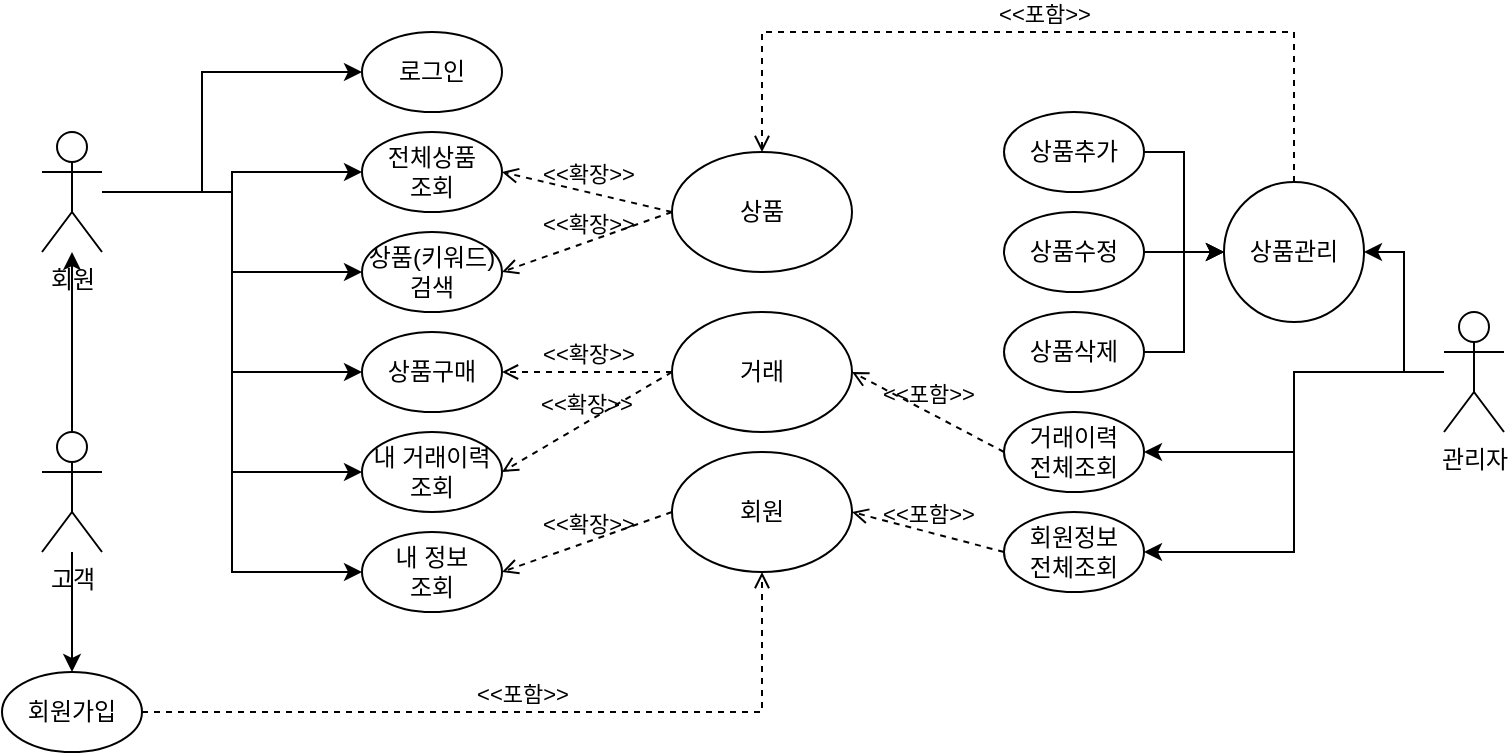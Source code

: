 <mxfile version="22.0.4" type="device">
  <diagram name="페이지-1" id="TqrH6-Eq9_K3HOuwOP_P">
    <mxGraphModel dx="1674" dy="790" grid="1" gridSize="10" guides="1" tooltips="1" connect="1" arrows="1" fold="1" page="1" pageScale="1" pageWidth="827" pageHeight="1169" math="0" shadow="0">
      <root>
        <mxCell id="0" />
        <mxCell id="1" parent="0" />
        <mxCell id="qsNLnsfJQvfggT2bFRAm-9" style="edgeStyle=orthogonalEdgeStyle;rounded=0;orthogonalLoop=1;jettySize=auto;html=1;entryX=0;entryY=0.5;entryDx=0;entryDy=0;" parent="1" source="qsNLnsfJQvfggT2bFRAm-2" target="qsNLnsfJQvfggT2bFRAm-17" edge="1">
          <mxGeometry relative="1" as="geometry">
            <mxPoint x="160" y="100" as="targetPoint" />
            <Array as="points">
              <mxPoint x="120" y="120" />
              <mxPoint x="120" y="60" />
            </Array>
          </mxGeometry>
        </mxCell>
        <mxCell id="qsNLnsfJQvfggT2bFRAm-25" style="edgeStyle=orthogonalEdgeStyle;rounded=0;orthogonalLoop=1;jettySize=auto;html=1;entryX=0;entryY=0.5;entryDx=0;entryDy=0;" parent="1" source="qsNLnsfJQvfggT2bFRAm-2" target="qsNLnsfJQvfggT2bFRAm-22" edge="1">
          <mxGeometry relative="1" as="geometry" />
        </mxCell>
        <mxCell id="qsNLnsfJQvfggT2bFRAm-26" style="edgeStyle=orthogonalEdgeStyle;rounded=0;orthogonalLoop=1;jettySize=auto;html=1;entryX=0;entryY=0.5;entryDx=0;entryDy=0;" parent="1" source="qsNLnsfJQvfggT2bFRAm-2" target="qsNLnsfJQvfggT2bFRAm-23" edge="1">
          <mxGeometry relative="1" as="geometry" />
        </mxCell>
        <mxCell id="qsNLnsfJQvfggT2bFRAm-40" style="edgeStyle=orthogonalEdgeStyle;rounded=0;orthogonalLoop=1;jettySize=auto;html=1;entryX=0;entryY=0.5;entryDx=0;entryDy=0;" parent="1" source="qsNLnsfJQvfggT2bFRAm-2" target="qsNLnsfJQvfggT2bFRAm-27" edge="1">
          <mxGeometry relative="1" as="geometry" />
        </mxCell>
        <mxCell id="qsNLnsfJQvfggT2bFRAm-41" style="edgeStyle=orthogonalEdgeStyle;rounded=0;orthogonalLoop=1;jettySize=auto;html=1;entryX=0;entryY=0.5;entryDx=0;entryDy=0;" parent="1" source="qsNLnsfJQvfggT2bFRAm-2" target="qsNLnsfJQvfggT2bFRAm-39" edge="1">
          <mxGeometry relative="1" as="geometry" />
        </mxCell>
        <mxCell id="qsNLnsfJQvfggT2bFRAm-43" style="edgeStyle=orthogonalEdgeStyle;rounded=0;orthogonalLoop=1;jettySize=auto;html=1;entryX=0;entryY=0.5;entryDx=0;entryDy=0;" parent="1" source="qsNLnsfJQvfggT2bFRAm-2" target="qsNLnsfJQvfggT2bFRAm-42" edge="1">
          <mxGeometry relative="1" as="geometry" />
        </mxCell>
        <object label="회원" id="qsNLnsfJQvfggT2bFRAm-2">
          <mxCell style="shape=umlActor;verticalLabelPosition=bottom;verticalAlign=top;html=1;direction=east;" parent="1" vertex="1">
            <mxGeometry x="40" y="90" width="30" height="60" as="geometry" />
          </mxCell>
        </object>
        <mxCell id="qsNLnsfJQvfggT2bFRAm-57" style="edgeStyle=orthogonalEdgeStyle;rounded=0;orthogonalLoop=1;jettySize=auto;html=1;entryX=1;entryY=0.5;entryDx=0;entryDy=0;" parent="1" source="qsNLnsfJQvfggT2bFRAm-10" target="qsNLnsfJQvfggT2bFRAm-53" edge="1">
          <mxGeometry relative="1" as="geometry" />
        </mxCell>
        <mxCell id="qsNLnsfJQvfggT2bFRAm-62" style="edgeStyle=orthogonalEdgeStyle;rounded=0;orthogonalLoop=1;jettySize=auto;html=1;entryX=1;entryY=0.5;entryDx=0;entryDy=0;" parent="1" source="qsNLnsfJQvfggT2bFRAm-10" target="qsNLnsfJQvfggT2bFRAm-60" edge="1">
          <mxGeometry relative="1" as="geometry" />
        </mxCell>
        <mxCell id="qsNLnsfJQvfggT2bFRAm-63" style="edgeStyle=orthogonalEdgeStyle;rounded=0;orthogonalLoop=1;jettySize=auto;html=1;entryX=1;entryY=0.5;entryDx=0;entryDy=0;" parent="1" source="qsNLnsfJQvfggT2bFRAm-10" target="qsNLnsfJQvfggT2bFRAm-61" edge="1">
          <mxGeometry relative="1" as="geometry" />
        </mxCell>
        <mxCell id="qsNLnsfJQvfggT2bFRAm-10" value="관리자&lt;br&gt;" style="shape=umlActor;verticalLabelPosition=bottom;verticalAlign=top;html=1;" parent="1" vertex="1">
          <mxGeometry x="741" y="180" width="30" height="60" as="geometry" />
        </mxCell>
        <mxCell id="qsNLnsfJQvfggT2bFRAm-17" value="로그인" style="ellipse;whiteSpace=wrap;html=1;" parent="1" vertex="1">
          <mxGeometry x="200" y="40" width="70" height="40" as="geometry" />
        </mxCell>
        <mxCell id="qsNLnsfJQvfggT2bFRAm-22" value="전체상품&lt;br&gt;조회" style="ellipse;whiteSpace=wrap;html=1;" parent="1" vertex="1">
          <mxGeometry x="200" y="90" width="70" height="40" as="geometry" />
        </mxCell>
        <mxCell id="qsNLnsfJQvfggT2bFRAm-23" value="상품(키워드)검색" style="ellipse;whiteSpace=wrap;html=1;" parent="1" vertex="1">
          <mxGeometry x="200" y="140" width="70" height="40" as="geometry" />
        </mxCell>
        <mxCell id="qsNLnsfJQvfggT2bFRAm-27" value="상품구매" style="ellipse;whiteSpace=wrap;html=1;" parent="1" vertex="1">
          <mxGeometry x="200" y="190" width="70" height="40" as="geometry" />
        </mxCell>
        <mxCell id="qsNLnsfJQvfggT2bFRAm-28" value="상품" style="ellipse;whiteSpace=wrap;html=1;" parent="1" vertex="1">
          <mxGeometry x="355" y="100" width="90" height="60" as="geometry" />
        </mxCell>
        <mxCell id="qsNLnsfJQvfggT2bFRAm-29" value="&amp;lt;&amp;lt;확장&amp;gt;&amp;gt;" style="html=1;verticalAlign=bottom;labelBackgroundColor=none;endArrow=open;endFill=0;dashed=1;rounded=0;exitX=0;exitY=0.5;exitDx=0;exitDy=0;entryX=1;entryY=0.5;entryDx=0;entryDy=0;" parent="1" source="qsNLnsfJQvfggT2bFRAm-28" target="qsNLnsfJQvfggT2bFRAm-22" edge="1">
          <mxGeometry width="160" relative="1" as="geometry">
            <mxPoint x="320" y="190" as="sourcePoint" />
            <mxPoint x="480" y="190" as="targetPoint" />
          </mxGeometry>
        </mxCell>
        <mxCell id="qsNLnsfJQvfggT2bFRAm-30" value="&amp;lt;&amp;lt;확장&amp;gt;&amp;gt;" style="html=1;verticalAlign=bottom;labelBackgroundColor=none;endArrow=open;endFill=0;dashed=1;rounded=0;entryX=1;entryY=0.5;entryDx=0;entryDy=0;exitX=0;exitY=0.5;exitDx=0;exitDy=0;" parent="1" source="qsNLnsfJQvfggT2bFRAm-28" target="qsNLnsfJQvfggT2bFRAm-23" edge="1">
          <mxGeometry width="160" relative="1" as="geometry">
            <mxPoint x="310" y="130" as="sourcePoint" />
            <mxPoint x="280" y="120" as="targetPoint" />
          </mxGeometry>
        </mxCell>
        <mxCell id="qsNLnsfJQvfggT2bFRAm-36" value="" style="edgeStyle=orthogonalEdgeStyle;rounded=0;orthogonalLoop=1;jettySize=auto;html=1;" parent="1" source="qsNLnsfJQvfggT2bFRAm-33" target="qsNLnsfJQvfggT2bFRAm-2" edge="1">
          <mxGeometry relative="1" as="geometry" />
        </mxCell>
        <mxCell id="3iBlblyJmUkQZb7cWtiA-2" style="edgeStyle=orthogonalEdgeStyle;rounded=0;orthogonalLoop=1;jettySize=auto;html=1;" edge="1" parent="1" source="qsNLnsfJQvfggT2bFRAm-33" target="3iBlblyJmUkQZb7cWtiA-1">
          <mxGeometry relative="1" as="geometry" />
        </mxCell>
        <object label="고객" id="qsNLnsfJQvfggT2bFRAm-33">
          <mxCell style="shape=umlActor;verticalLabelPosition=bottom;verticalAlign=top;html=1;direction=east;" parent="1" vertex="1">
            <mxGeometry x="40" y="240" width="30" height="60" as="geometry" />
          </mxCell>
        </object>
        <mxCell id="qsNLnsfJQvfggT2bFRAm-39" value="내 거래이력&lt;br&gt;조회" style="ellipse;whiteSpace=wrap;html=1;" parent="1" vertex="1">
          <mxGeometry x="200" y="240" width="70" height="40" as="geometry" />
        </mxCell>
        <mxCell id="qsNLnsfJQvfggT2bFRAm-42" value="내 정보&lt;br&gt;조회" style="ellipse;whiteSpace=wrap;html=1;" parent="1" vertex="1">
          <mxGeometry x="200" y="290" width="70" height="40" as="geometry" />
        </mxCell>
        <mxCell id="qsNLnsfJQvfggT2bFRAm-44" value="거래" style="ellipse;whiteSpace=wrap;html=1;" parent="1" vertex="1">
          <mxGeometry x="355" y="180" width="90" height="60" as="geometry" />
        </mxCell>
        <mxCell id="qsNLnsfJQvfggT2bFRAm-45" value="&amp;lt;&amp;lt;확장&amp;gt;&amp;gt;" style="html=1;verticalAlign=bottom;labelBackgroundColor=none;endArrow=open;endFill=0;dashed=1;rounded=0;entryX=1;entryY=0.5;entryDx=0;entryDy=0;exitX=0;exitY=0.5;exitDx=0;exitDy=0;" parent="1" source="qsNLnsfJQvfggT2bFRAm-44" target="qsNLnsfJQvfggT2bFRAm-39" edge="1">
          <mxGeometry width="160" relative="1" as="geometry">
            <mxPoint x="370" y="240" as="sourcePoint" />
            <mxPoint x="280" y="120" as="targetPoint" />
          </mxGeometry>
        </mxCell>
        <mxCell id="qsNLnsfJQvfggT2bFRAm-46" value="&amp;lt;&amp;lt;확장&amp;gt;&amp;gt;" style="html=1;verticalAlign=bottom;labelBackgroundColor=none;endArrow=open;endFill=0;dashed=1;rounded=0;entryX=1;entryY=0.5;entryDx=0;entryDy=0;exitX=0;exitY=0.5;exitDx=0;exitDy=0;" parent="1" source="qsNLnsfJQvfggT2bFRAm-44" target="qsNLnsfJQvfggT2bFRAm-27" edge="1">
          <mxGeometry width="160" relative="1" as="geometry">
            <mxPoint x="370" y="250" as="sourcePoint" />
            <mxPoint x="280" y="270" as="targetPoint" />
          </mxGeometry>
        </mxCell>
        <mxCell id="qsNLnsfJQvfggT2bFRAm-47" value="회원" style="ellipse;whiteSpace=wrap;html=1;" parent="1" vertex="1">
          <mxGeometry x="355" y="250" width="90" height="60" as="geometry" />
        </mxCell>
        <mxCell id="qsNLnsfJQvfggT2bFRAm-48" value="&amp;lt;&amp;lt;확장&amp;gt;&amp;gt;" style="html=1;verticalAlign=bottom;labelBackgroundColor=none;endArrow=open;endFill=0;dashed=1;rounded=0;entryX=1;entryY=0.5;entryDx=0;entryDy=0;exitX=0;exitY=0.5;exitDx=0;exitDy=0;" parent="1" source="qsNLnsfJQvfggT2bFRAm-47" target="qsNLnsfJQvfggT2bFRAm-42" edge="1">
          <mxGeometry width="160" relative="1" as="geometry">
            <mxPoint x="370" y="220" as="sourcePoint" />
            <mxPoint x="280" y="270" as="targetPoint" />
          </mxGeometry>
        </mxCell>
        <mxCell id="qsNLnsfJQvfggT2bFRAm-54" style="edgeStyle=orthogonalEdgeStyle;rounded=0;orthogonalLoop=1;jettySize=auto;html=1;entryX=0;entryY=0.5;entryDx=0;entryDy=0;" parent="1" source="qsNLnsfJQvfggT2bFRAm-49" target="qsNLnsfJQvfggT2bFRAm-53" edge="1">
          <mxGeometry relative="1" as="geometry" />
        </mxCell>
        <mxCell id="qsNLnsfJQvfggT2bFRAm-49" value="상품추가" style="ellipse;whiteSpace=wrap;html=1;" parent="1" vertex="1">
          <mxGeometry x="521" y="80" width="70" height="40" as="geometry" />
        </mxCell>
        <mxCell id="qsNLnsfJQvfggT2bFRAm-55" style="edgeStyle=orthogonalEdgeStyle;rounded=0;orthogonalLoop=1;jettySize=auto;html=1;" parent="1" source="qsNLnsfJQvfggT2bFRAm-50" target="qsNLnsfJQvfggT2bFRAm-53" edge="1">
          <mxGeometry relative="1" as="geometry" />
        </mxCell>
        <mxCell id="qsNLnsfJQvfggT2bFRAm-50" value="상품수정" style="ellipse;whiteSpace=wrap;html=1;" parent="1" vertex="1">
          <mxGeometry x="521" y="130" width="70" height="40" as="geometry" />
        </mxCell>
        <mxCell id="qsNLnsfJQvfggT2bFRAm-56" style="edgeStyle=orthogonalEdgeStyle;rounded=0;orthogonalLoop=1;jettySize=auto;html=1;" parent="1" source="qsNLnsfJQvfggT2bFRAm-51" target="qsNLnsfJQvfggT2bFRAm-53" edge="1">
          <mxGeometry relative="1" as="geometry" />
        </mxCell>
        <mxCell id="qsNLnsfJQvfggT2bFRAm-51" value="상품삭제" style="ellipse;whiteSpace=wrap;html=1;" parent="1" vertex="1">
          <mxGeometry x="521" y="180" width="70" height="40" as="geometry" />
        </mxCell>
        <mxCell id="qsNLnsfJQvfggT2bFRAm-53" value="상품관리" style="ellipse;whiteSpace=wrap;html=1;" parent="1" vertex="1">
          <mxGeometry x="631" y="115" width="70" height="70" as="geometry" />
        </mxCell>
        <mxCell id="qsNLnsfJQvfggT2bFRAm-59" value="&amp;lt;&amp;lt;포함&amp;gt;&amp;gt;" style="html=1;verticalAlign=bottom;labelBackgroundColor=none;endArrow=open;endFill=0;dashed=1;rounded=0;exitX=0.5;exitY=0;exitDx=0;exitDy=0;entryX=0.5;entryY=0;entryDx=0;entryDy=0;" parent="1" source="qsNLnsfJQvfggT2bFRAm-53" target="qsNLnsfJQvfggT2bFRAm-28" edge="1">
          <mxGeometry width="160" relative="1" as="geometry">
            <mxPoint x="370" y="140" as="sourcePoint" />
            <mxPoint x="470" y="70" as="targetPoint" />
            <Array as="points">
              <mxPoint x="666" y="40" />
              <mxPoint x="560" y="40" />
              <mxPoint x="400" y="40" />
            </Array>
          </mxGeometry>
        </mxCell>
        <mxCell id="qsNLnsfJQvfggT2bFRAm-60" value="거래이력&lt;br&gt;전체조회" style="ellipse;whiteSpace=wrap;html=1;" parent="1" vertex="1">
          <mxGeometry x="521" y="230" width="70" height="40" as="geometry" />
        </mxCell>
        <mxCell id="qsNLnsfJQvfggT2bFRAm-61" value="회원정보&lt;br&gt;전체조회" style="ellipse;whiteSpace=wrap;html=1;" parent="1" vertex="1">
          <mxGeometry x="521" y="280" width="70" height="40" as="geometry" />
        </mxCell>
        <mxCell id="qsNLnsfJQvfggT2bFRAm-65" value="&amp;lt;&amp;lt;포함&amp;gt;&amp;gt;" style="html=1;verticalAlign=bottom;labelBackgroundColor=none;endArrow=open;endFill=0;dashed=1;rounded=0;exitX=0;exitY=0.5;exitDx=0;exitDy=0;entryX=1;entryY=0.5;entryDx=0;entryDy=0;" parent="1" source="qsNLnsfJQvfggT2bFRAm-60" target="qsNLnsfJQvfggT2bFRAm-44" edge="1">
          <mxGeometry width="160" relative="1" as="geometry">
            <mxPoint x="370" y="220" as="sourcePoint" />
            <mxPoint x="500" y="170" as="targetPoint" />
          </mxGeometry>
        </mxCell>
        <mxCell id="qsNLnsfJQvfggT2bFRAm-66" value="&amp;lt;&amp;lt;포함&amp;gt;&amp;gt;" style="html=1;verticalAlign=bottom;labelBackgroundColor=none;endArrow=open;endFill=0;dashed=1;rounded=0;exitX=0;exitY=0.5;exitDx=0;exitDy=0;entryX=1;entryY=0.5;entryDx=0;entryDy=0;" parent="1" source="qsNLnsfJQvfggT2bFRAm-61" target="qsNLnsfJQvfggT2bFRAm-47" edge="1">
          <mxGeometry width="160" relative="1" as="geometry">
            <mxPoint x="460" y="220" as="sourcePoint" />
            <mxPoint x="490" y="350" as="targetPoint" />
          </mxGeometry>
        </mxCell>
        <mxCell id="3iBlblyJmUkQZb7cWtiA-1" value="회원가입" style="ellipse;whiteSpace=wrap;html=1;" vertex="1" parent="1">
          <mxGeometry x="20" y="360" width="70" height="40" as="geometry" />
        </mxCell>
        <mxCell id="3iBlblyJmUkQZb7cWtiA-4" value="&amp;lt;&amp;lt;포함&amp;gt;&amp;gt;" style="html=1;verticalAlign=bottom;labelBackgroundColor=none;endArrow=open;endFill=0;dashed=1;rounded=0;entryX=0.5;entryY=1;entryDx=0;entryDy=0;exitX=1;exitY=0.5;exitDx=0;exitDy=0;" edge="1" parent="1" source="3iBlblyJmUkQZb7cWtiA-1" target="qsNLnsfJQvfggT2bFRAm-47">
          <mxGeometry width="160" relative="1" as="geometry">
            <mxPoint x="280" y="400" as="sourcePoint" />
            <mxPoint x="351" y="440" as="targetPoint" />
            <Array as="points">
              <mxPoint x="400" y="380" />
            </Array>
          </mxGeometry>
        </mxCell>
      </root>
    </mxGraphModel>
  </diagram>
</mxfile>
